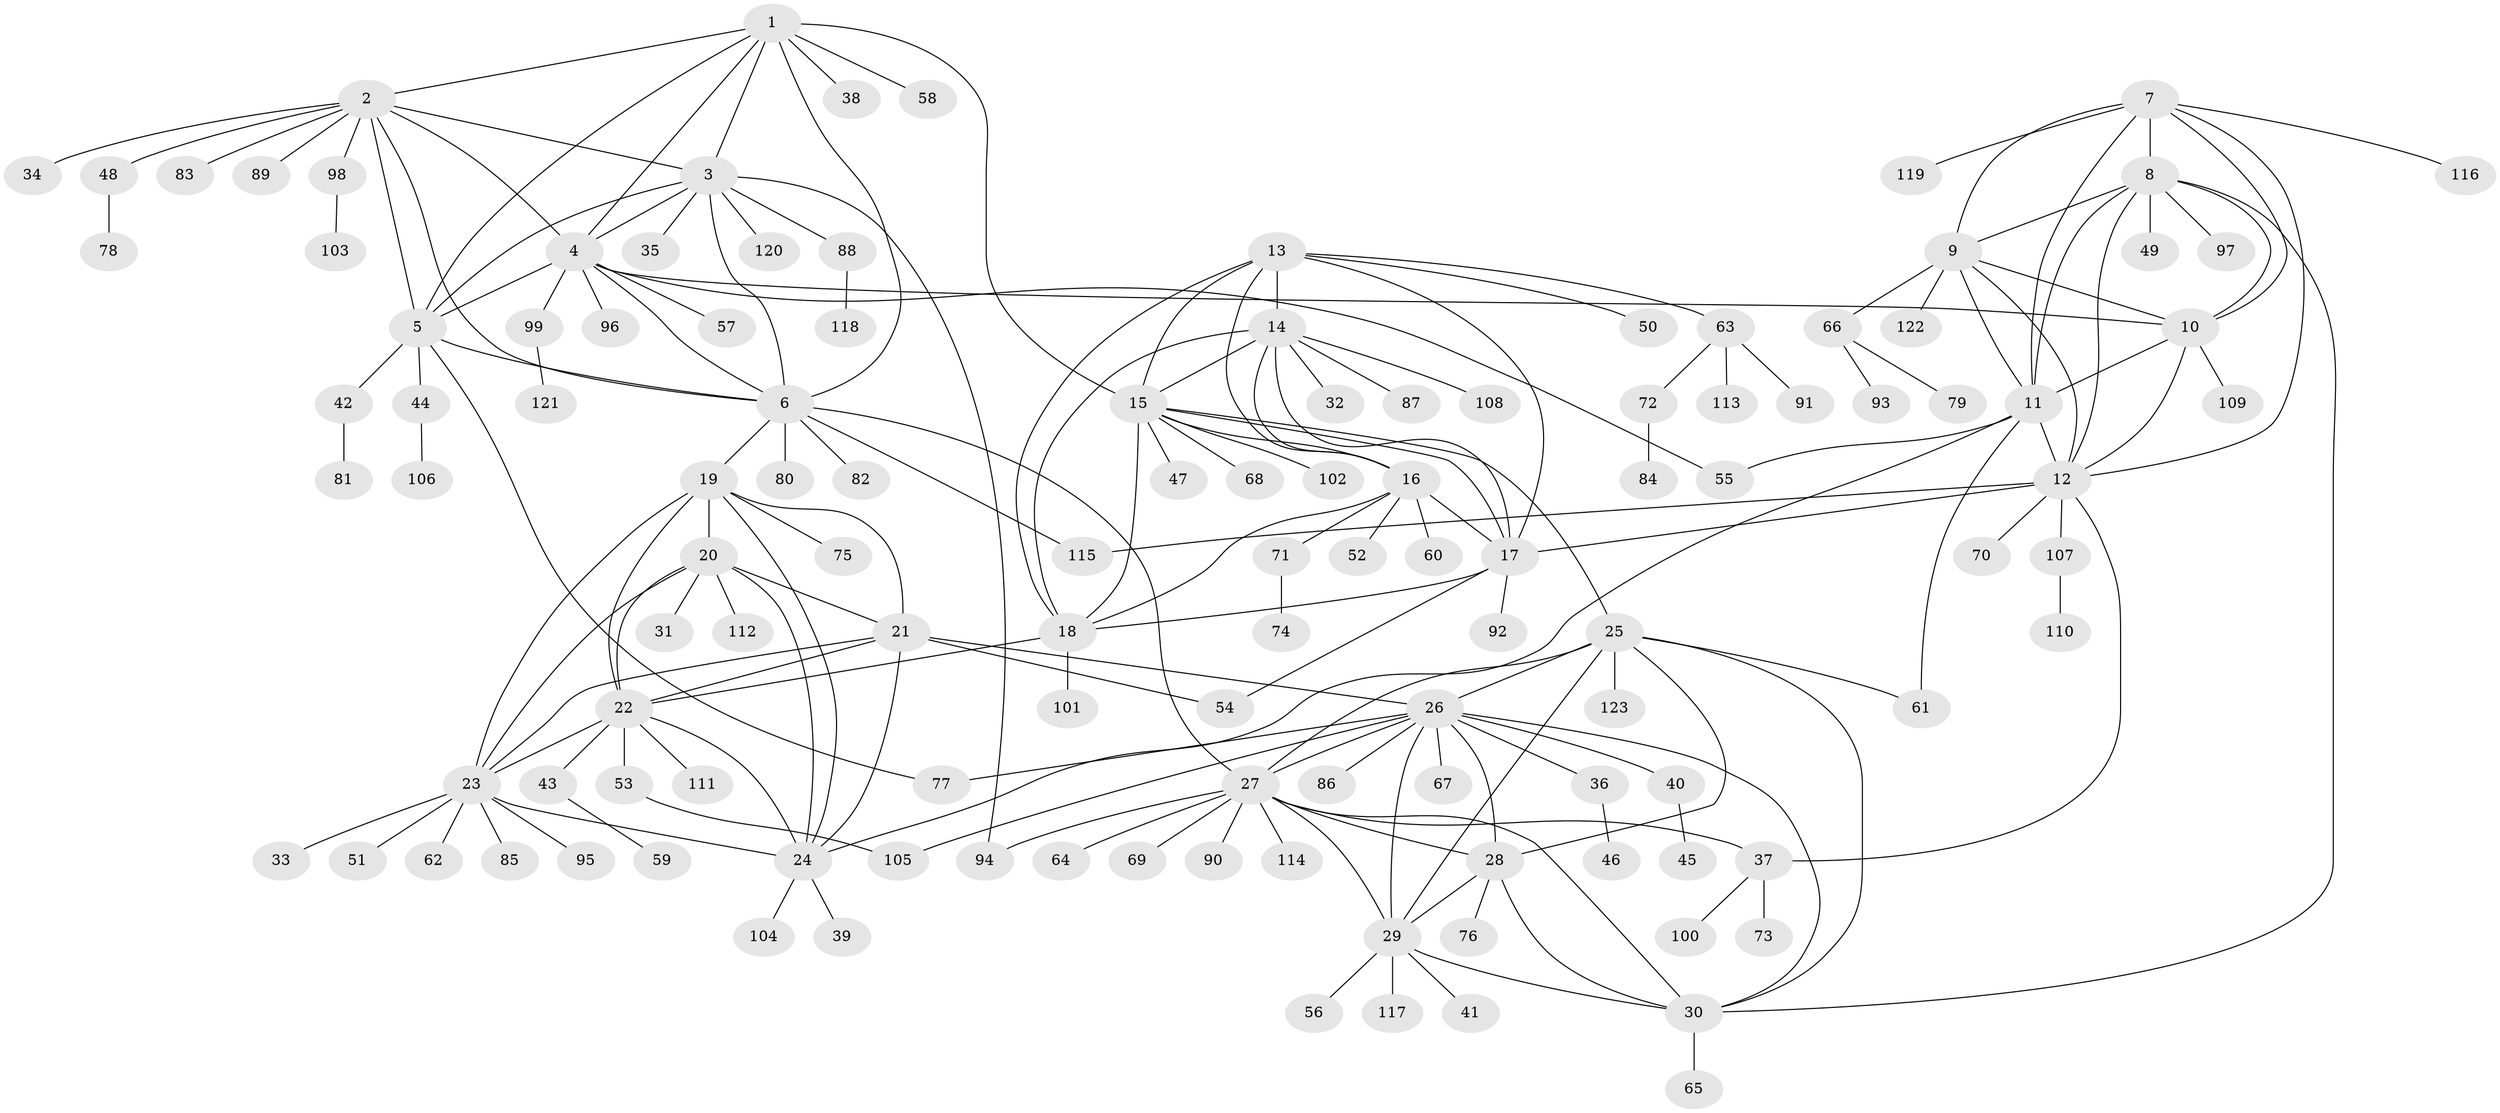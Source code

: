 // Generated by graph-tools (version 1.1) at 2025/02/03/09/25 03:02:52]
// undirected, 123 vertices, 186 edges
graph export_dot {
graph [start="1"]
  node [color=gray90,style=filled];
  1;
  2;
  3;
  4;
  5;
  6;
  7;
  8;
  9;
  10;
  11;
  12;
  13;
  14;
  15;
  16;
  17;
  18;
  19;
  20;
  21;
  22;
  23;
  24;
  25;
  26;
  27;
  28;
  29;
  30;
  31;
  32;
  33;
  34;
  35;
  36;
  37;
  38;
  39;
  40;
  41;
  42;
  43;
  44;
  45;
  46;
  47;
  48;
  49;
  50;
  51;
  52;
  53;
  54;
  55;
  56;
  57;
  58;
  59;
  60;
  61;
  62;
  63;
  64;
  65;
  66;
  67;
  68;
  69;
  70;
  71;
  72;
  73;
  74;
  75;
  76;
  77;
  78;
  79;
  80;
  81;
  82;
  83;
  84;
  85;
  86;
  87;
  88;
  89;
  90;
  91;
  92;
  93;
  94;
  95;
  96;
  97;
  98;
  99;
  100;
  101;
  102;
  103;
  104;
  105;
  106;
  107;
  108;
  109;
  110;
  111;
  112;
  113;
  114;
  115;
  116;
  117;
  118;
  119;
  120;
  121;
  122;
  123;
  1 -- 2;
  1 -- 3;
  1 -- 4;
  1 -- 5;
  1 -- 6;
  1 -- 15;
  1 -- 38;
  1 -- 58;
  2 -- 3;
  2 -- 4;
  2 -- 5;
  2 -- 6;
  2 -- 34;
  2 -- 48;
  2 -- 83;
  2 -- 89;
  2 -- 98;
  3 -- 4;
  3 -- 5;
  3 -- 6;
  3 -- 35;
  3 -- 88;
  3 -- 94;
  3 -- 120;
  4 -- 5;
  4 -- 6;
  4 -- 10;
  4 -- 55;
  4 -- 57;
  4 -- 96;
  4 -- 99;
  5 -- 6;
  5 -- 42;
  5 -- 44;
  5 -- 77;
  6 -- 19;
  6 -- 27;
  6 -- 80;
  6 -- 82;
  6 -- 115;
  7 -- 8;
  7 -- 9;
  7 -- 10;
  7 -- 11;
  7 -- 12;
  7 -- 116;
  7 -- 119;
  8 -- 9;
  8 -- 10;
  8 -- 11;
  8 -- 12;
  8 -- 30;
  8 -- 49;
  8 -- 97;
  9 -- 10;
  9 -- 11;
  9 -- 12;
  9 -- 66;
  9 -- 122;
  10 -- 11;
  10 -- 12;
  10 -- 109;
  11 -- 12;
  11 -- 24;
  11 -- 55;
  11 -- 61;
  12 -- 17;
  12 -- 37;
  12 -- 70;
  12 -- 107;
  12 -- 115;
  13 -- 14;
  13 -- 15;
  13 -- 16;
  13 -- 17;
  13 -- 18;
  13 -- 50;
  13 -- 63;
  14 -- 15;
  14 -- 16;
  14 -- 17;
  14 -- 18;
  14 -- 32;
  14 -- 87;
  14 -- 108;
  15 -- 16;
  15 -- 17;
  15 -- 18;
  15 -- 25;
  15 -- 47;
  15 -- 68;
  15 -- 102;
  16 -- 17;
  16 -- 18;
  16 -- 52;
  16 -- 60;
  16 -- 71;
  17 -- 18;
  17 -- 54;
  17 -- 92;
  18 -- 22;
  18 -- 101;
  19 -- 20;
  19 -- 21;
  19 -- 22;
  19 -- 23;
  19 -- 24;
  19 -- 75;
  20 -- 21;
  20 -- 22;
  20 -- 23;
  20 -- 24;
  20 -- 31;
  20 -- 112;
  21 -- 22;
  21 -- 23;
  21 -- 24;
  21 -- 26;
  21 -- 54;
  22 -- 23;
  22 -- 24;
  22 -- 43;
  22 -- 53;
  22 -- 111;
  23 -- 24;
  23 -- 33;
  23 -- 51;
  23 -- 62;
  23 -- 85;
  23 -- 95;
  24 -- 39;
  24 -- 104;
  25 -- 26;
  25 -- 27;
  25 -- 28;
  25 -- 29;
  25 -- 30;
  25 -- 61;
  25 -- 123;
  26 -- 27;
  26 -- 28;
  26 -- 29;
  26 -- 30;
  26 -- 36;
  26 -- 40;
  26 -- 67;
  26 -- 77;
  26 -- 86;
  26 -- 105;
  27 -- 28;
  27 -- 29;
  27 -- 30;
  27 -- 37;
  27 -- 64;
  27 -- 69;
  27 -- 90;
  27 -- 94;
  27 -- 114;
  28 -- 29;
  28 -- 30;
  28 -- 76;
  29 -- 30;
  29 -- 41;
  29 -- 56;
  29 -- 117;
  30 -- 65;
  36 -- 46;
  37 -- 73;
  37 -- 100;
  40 -- 45;
  42 -- 81;
  43 -- 59;
  44 -- 106;
  48 -- 78;
  53 -- 105;
  63 -- 72;
  63 -- 91;
  63 -- 113;
  66 -- 79;
  66 -- 93;
  71 -- 74;
  72 -- 84;
  88 -- 118;
  98 -- 103;
  99 -- 121;
  107 -- 110;
}
